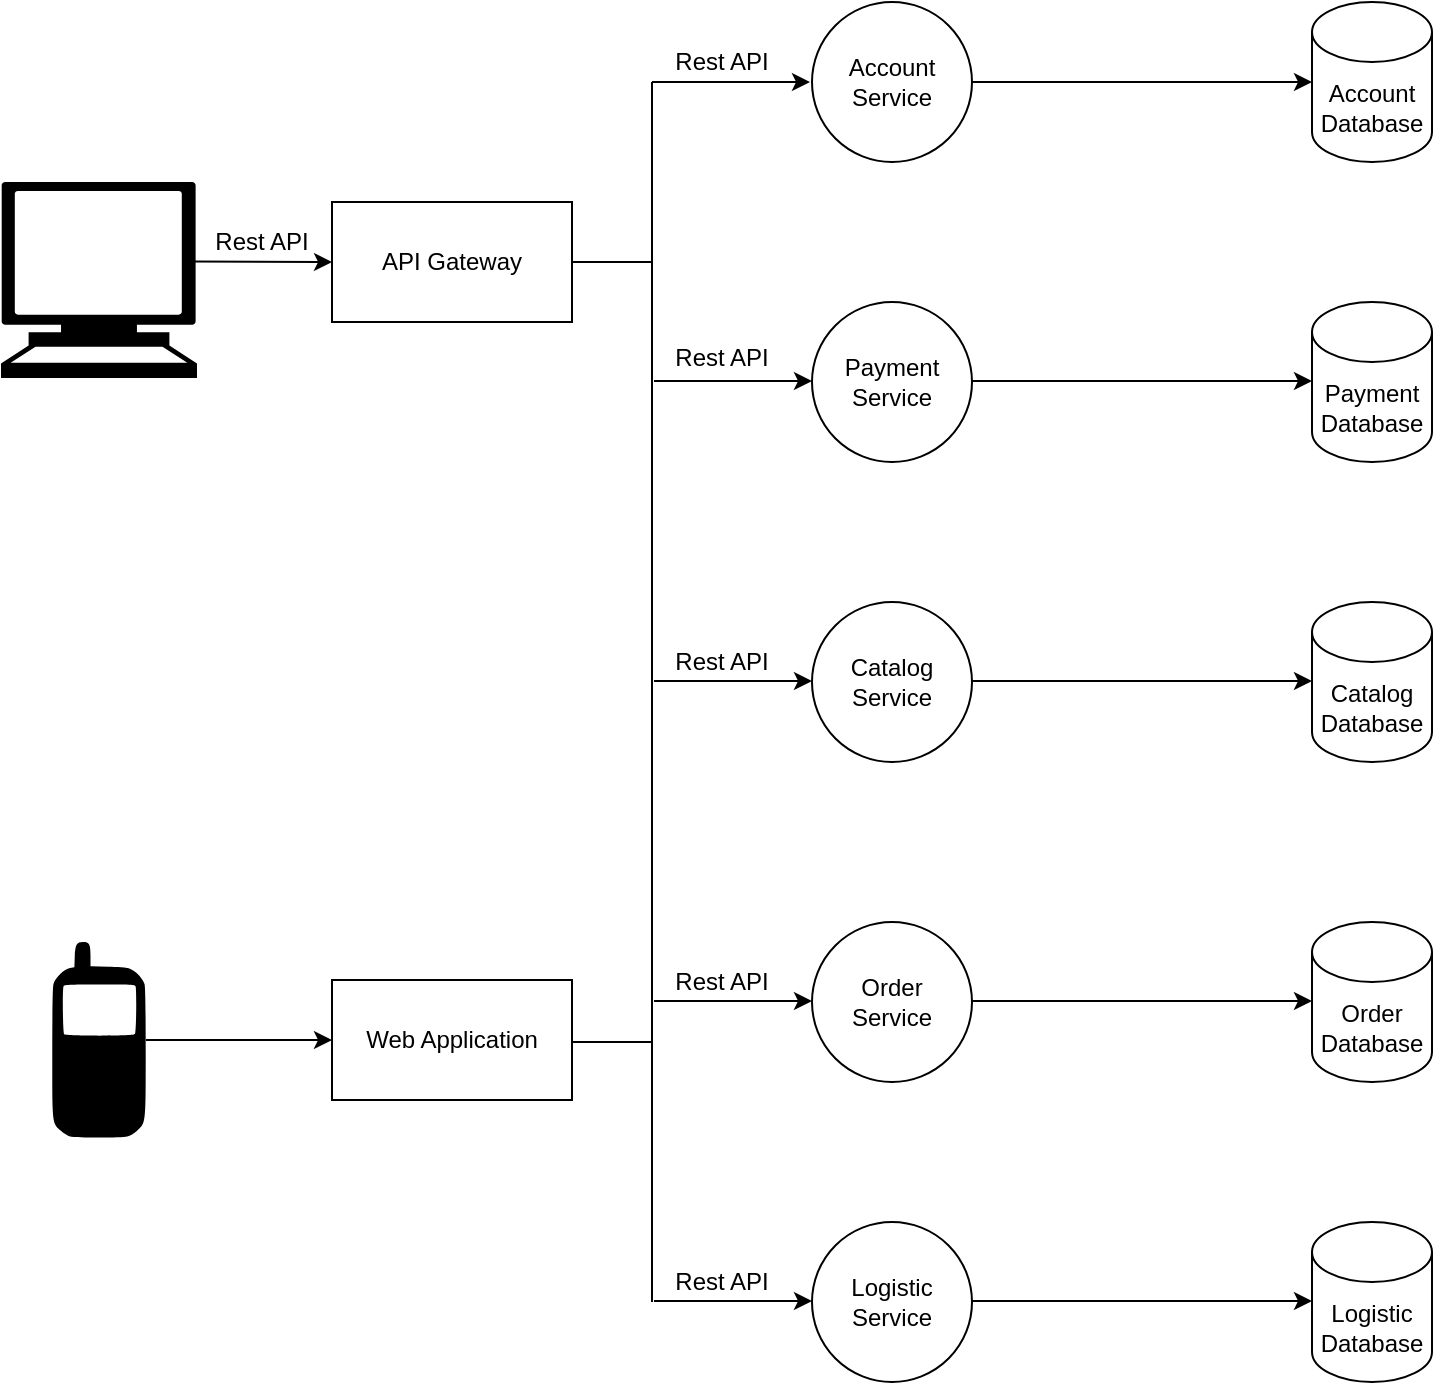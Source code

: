 <mxfile version="13.7.7" type="google"><diagram id="7SaA36hOo7YimwUdyRie" name="Page-1"><mxGraphModel dx="1038" dy="548" grid="1" gridSize="10" guides="1" tooltips="1" connect="1" arrows="1" fold="1" page="1" pageScale="1" pageWidth="827" pageHeight="1169" math="0" shadow="0"><root><mxCell id="0"/><mxCell id="1" parent="0"/><mxCell id="_V_nLAGutNwXemOgebyY-1" value="" style="shape=mxgraph.signs.tech.computer;html=1;pointerEvents=1;fillColor=#000000;strokeColor=none;verticalLabelPosition=bottom;verticalAlign=top;align=center;" vertex="1" parent="1"><mxGeometry x="34.5" y="120" width="98" height="98" as="geometry"/></mxCell><mxCell id="_V_nLAGutNwXemOgebyY-2" value="" style="shape=mxgraph.signs.tech.cell_phone;html=1;pointerEvents=1;fillColor=#000000;strokeColor=none;verticalLabelPosition=bottom;verticalAlign=top;align=center;" vertex="1" parent="1"><mxGeometry x="60" y="500" width="47" height="98" as="geometry"/></mxCell><mxCell id="_V_nLAGutNwXemOgebyY-3" value="API Gateway" style="rounded=0;whiteSpace=wrap;html=1;" vertex="1" parent="1"><mxGeometry x="200" y="130" width="120" height="60" as="geometry"/></mxCell><mxCell id="_V_nLAGutNwXemOgebyY-4" value="Web Application" style="rounded=0;whiteSpace=wrap;html=1;" vertex="1" parent="1"><mxGeometry x="200" y="519" width="120" height="60" as="geometry"/></mxCell><mxCell id="_V_nLAGutNwXemOgebyY-5" value="" style="endArrow=classic;html=1;entryX=0;entryY=0.5;entryDx=0;entryDy=0;exitX=0.974;exitY=0.406;exitDx=0;exitDy=0;exitPerimeter=0;" edge="1" parent="1" source="_V_nLAGutNwXemOgebyY-1" target="_V_nLAGutNwXemOgebyY-3"><mxGeometry width="50" height="50" relative="1" as="geometry"><mxPoint x="138" y="160" as="sourcePoint"/><mxPoint x="228" y="160" as="targetPoint"/></mxGeometry></mxCell><mxCell id="_V_nLAGutNwXemOgebyY-6" value="" style="endArrow=classic;html=1;entryX=0;entryY=0.5;entryDx=0;entryDy=0;exitX=1;exitY=0.5;exitDx=0;exitDy=0;exitPerimeter=0;" edge="1" parent="1" source="_V_nLAGutNwXemOgebyY-2" target="_V_nLAGutNwXemOgebyY-4"><mxGeometry width="50" height="50" relative="1" as="geometry"><mxPoint x="107" y="400" as="sourcePoint"/><mxPoint x="157" y="350" as="targetPoint"/><Array as="points"/></mxGeometry></mxCell><mxCell id="_V_nLAGutNwXemOgebyY-7" value="Account Service" style="ellipse;whiteSpace=wrap;html=1;aspect=fixed;" vertex="1" parent="1"><mxGeometry x="440" y="30" width="80" height="80" as="geometry"/></mxCell><mxCell id="_V_nLAGutNwXemOgebyY-8" value="Catalog Service" style="ellipse;whiteSpace=wrap;html=1;aspect=fixed;" vertex="1" parent="1"><mxGeometry x="440" y="330" width="80" height="80" as="geometry"/></mxCell><mxCell id="_V_nLAGutNwXemOgebyY-9" value="Logistic&lt;br&gt;Service" style="ellipse;whiteSpace=wrap;html=1;aspect=fixed;" vertex="1" parent="1"><mxGeometry x="440" y="640" width="80" height="80" as="geometry"/></mxCell><mxCell id="_V_nLAGutNwXemOgebyY-10" value="Order&lt;br&gt;Service" style="ellipse;whiteSpace=wrap;html=1;aspect=fixed;" vertex="1" parent="1"><mxGeometry x="440" y="490" width="80" height="80" as="geometry"/></mxCell><mxCell id="_V_nLAGutNwXemOgebyY-11" value="Payment Service" style="ellipse;whiteSpace=wrap;html=1;aspect=fixed;" vertex="1" parent="1"><mxGeometry x="440" y="180" width="80" height="80" as="geometry"/></mxCell><mxCell id="_V_nLAGutNwXemOgebyY-12" value="" style="endArrow=classic;html=1;" edge="1" parent="1"><mxGeometry width="50" height="50" relative="1" as="geometry"><mxPoint x="360" y="70" as="sourcePoint"/><mxPoint x="439" y="70" as="targetPoint"/></mxGeometry></mxCell><mxCell id="_V_nLAGutNwXemOgebyY-13" value="" style="endArrow=classic;html=1;" edge="1" parent="1"><mxGeometry width="50" height="50" relative="1" as="geometry"><mxPoint x="361" y="219.5" as="sourcePoint"/><mxPoint x="440" y="219.5" as="targetPoint"/></mxGeometry></mxCell><mxCell id="_V_nLAGutNwXemOgebyY-14" value="" style="endArrow=classic;html=1;" edge="1" parent="1"><mxGeometry width="50" height="50" relative="1" as="geometry"><mxPoint x="361" y="369.5" as="sourcePoint"/><mxPoint x="440" y="369.5" as="targetPoint"/></mxGeometry></mxCell><mxCell id="_V_nLAGutNwXemOgebyY-15" value="" style="endArrow=classic;html=1;" edge="1" parent="1"><mxGeometry width="50" height="50" relative="1" as="geometry"><mxPoint x="361" y="529.5" as="sourcePoint"/><mxPoint x="440" y="529.5" as="targetPoint"/></mxGeometry></mxCell><mxCell id="_V_nLAGutNwXemOgebyY-16" value="" style="endArrow=classic;html=1;" edge="1" parent="1"><mxGeometry width="50" height="50" relative="1" as="geometry"><mxPoint x="361" y="679.5" as="sourcePoint"/><mxPoint x="440" y="679.5" as="targetPoint"/></mxGeometry></mxCell><mxCell id="_V_nLAGutNwXemOgebyY-17" value="" style="endArrow=none;html=1;" edge="1" parent="1"><mxGeometry width="50" height="50" relative="1" as="geometry"><mxPoint x="360" y="70" as="sourcePoint"/><mxPoint x="360" y="680" as="targetPoint"/></mxGeometry></mxCell><mxCell id="_V_nLAGutNwXemOgebyY-18" value="" style="endArrow=none;html=1;" edge="1" parent="1"><mxGeometry width="50" height="50" relative="1" as="geometry"><mxPoint x="320" y="160" as="sourcePoint"/><mxPoint x="360" y="160" as="targetPoint"/></mxGeometry></mxCell><mxCell id="_V_nLAGutNwXemOgebyY-20" value="" style="endArrow=none;html=1;" edge="1" parent="1"><mxGeometry width="50" height="50" relative="1" as="geometry"><mxPoint x="320" y="550" as="sourcePoint"/><mxPoint x="360" y="550" as="targetPoint"/></mxGeometry></mxCell><mxCell id="_V_nLAGutNwXemOgebyY-21" value="Account&lt;br&gt;Database" style="shape=cylinder3;whiteSpace=wrap;html=1;boundedLbl=1;backgroundOutline=1;size=15;" vertex="1" parent="1"><mxGeometry x="690" y="30" width="60" height="80" as="geometry"/></mxCell><mxCell id="_V_nLAGutNwXemOgebyY-22" value="Payment&lt;br&gt;Database" style="shape=cylinder3;whiteSpace=wrap;html=1;boundedLbl=1;backgroundOutline=1;size=15;" vertex="1" parent="1"><mxGeometry x="690" y="180" width="60" height="80" as="geometry"/></mxCell><mxCell id="_V_nLAGutNwXemOgebyY-23" value="Catalog Database" style="shape=cylinder3;whiteSpace=wrap;html=1;boundedLbl=1;backgroundOutline=1;size=15;" vertex="1" parent="1"><mxGeometry x="690" y="330" width="60" height="80" as="geometry"/></mxCell><mxCell id="_V_nLAGutNwXemOgebyY-24" value="Order&lt;br&gt;Database" style="shape=cylinder3;whiteSpace=wrap;html=1;boundedLbl=1;backgroundOutline=1;size=15;" vertex="1" parent="1"><mxGeometry x="690" y="490" width="60" height="80" as="geometry"/></mxCell><mxCell id="_V_nLAGutNwXemOgebyY-25" value="Logistic&lt;br&gt;Database" style="shape=cylinder3;whiteSpace=wrap;html=1;boundedLbl=1;backgroundOutline=1;size=15;" vertex="1" parent="1"><mxGeometry x="690" y="640" width="60" height="80" as="geometry"/></mxCell><mxCell id="_V_nLAGutNwXemOgebyY-26" value="" style="endArrow=classic;html=1;entryX=0;entryY=0.5;entryDx=0;entryDy=0;entryPerimeter=0;" edge="1" parent="1" target="_V_nLAGutNwXemOgebyY-21"><mxGeometry width="50" height="50" relative="1" as="geometry"><mxPoint x="520" y="70" as="sourcePoint"/><mxPoint x="570" y="20" as="targetPoint"/></mxGeometry></mxCell><mxCell id="_V_nLAGutNwXemOgebyY-27" value="" style="endArrow=classic;html=1;entryX=0;entryY=0.5;entryDx=0;entryDy=0;entryPerimeter=0;" edge="1" parent="1"><mxGeometry width="50" height="50" relative="1" as="geometry"><mxPoint x="520" y="219.5" as="sourcePoint"/><mxPoint x="690" y="219.5" as="targetPoint"/></mxGeometry></mxCell><mxCell id="_V_nLAGutNwXemOgebyY-28" value="" style="endArrow=classic;html=1;entryX=0;entryY=0.5;entryDx=0;entryDy=0;entryPerimeter=0;" edge="1" parent="1"><mxGeometry width="50" height="50" relative="1" as="geometry"><mxPoint x="520" y="369.5" as="sourcePoint"/><mxPoint x="690" y="369.5" as="targetPoint"/></mxGeometry></mxCell><mxCell id="_V_nLAGutNwXemOgebyY-29" value="" style="endArrow=classic;html=1;entryX=0;entryY=0.5;entryDx=0;entryDy=0;entryPerimeter=0;" edge="1" parent="1"><mxGeometry width="50" height="50" relative="1" as="geometry"><mxPoint x="520" y="529.5" as="sourcePoint"/><mxPoint x="690" y="529.5" as="targetPoint"/></mxGeometry></mxCell><mxCell id="_V_nLAGutNwXemOgebyY-30" value="" style="endArrow=classic;html=1;entryX=0;entryY=0.5;entryDx=0;entryDy=0;entryPerimeter=0;" edge="1" parent="1"><mxGeometry width="50" height="50" relative="1" as="geometry"><mxPoint x="520" y="679.5" as="sourcePoint"/><mxPoint x="690" y="679.5" as="targetPoint"/></mxGeometry></mxCell><mxCell id="_V_nLAGutNwXemOgebyY-31" value="Rest API" style="text;html=1;strokeColor=none;fillColor=none;align=center;verticalAlign=middle;whiteSpace=wrap;rounded=0;" vertex="1" parent="1"><mxGeometry x="140" y="140" width="50" height="20" as="geometry"/></mxCell><mxCell id="_V_nLAGutNwXemOgebyY-32" value="Rest API" style="text;html=1;strokeColor=none;fillColor=none;align=center;verticalAlign=middle;whiteSpace=wrap;rounded=0;" vertex="1" parent="1"><mxGeometry x="370" y="50" width="50" height="20" as="geometry"/></mxCell><mxCell id="_V_nLAGutNwXemOgebyY-33" value="Rest API" style="text;html=1;strokeColor=none;fillColor=none;align=center;verticalAlign=middle;whiteSpace=wrap;rounded=0;" vertex="1" parent="1"><mxGeometry x="370" y="198" width="50" height="20" as="geometry"/></mxCell><mxCell id="_V_nLAGutNwXemOgebyY-34" value="Rest API" style="text;html=1;strokeColor=none;fillColor=none;align=center;verticalAlign=middle;whiteSpace=wrap;rounded=0;" vertex="1" parent="1"><mxGeometry x="370" y="350" width="50" height="20" as="geometry"/></mxCell><mxCell id="_V_nLAGutNwXemOgebyY-35" value="Rest API" style="text;html=1;strokeColor=none;fillColor=none;align=center;verticalAlign=middle;whiteSpace=wrap;rounded=0;" vertex="1" parent="1"><mxGeometry x="370" y="510" width="50" height="20" as="geometry"/></mxCell><mxCell id="_V_nLAGutNwXemOgebyY-37" value="Rest API" style="text;html=1;strokeColor=none;fillColor=none;align=center;verticalAlign=middle;whiteSpace=wrap;rounded=0;" vertex="1" parent="1"><mxGeometry x="370" y="660" width="50" height="20" as="geometry"/></mxCell></root></mxGraphModel></diagram></mxfile>
